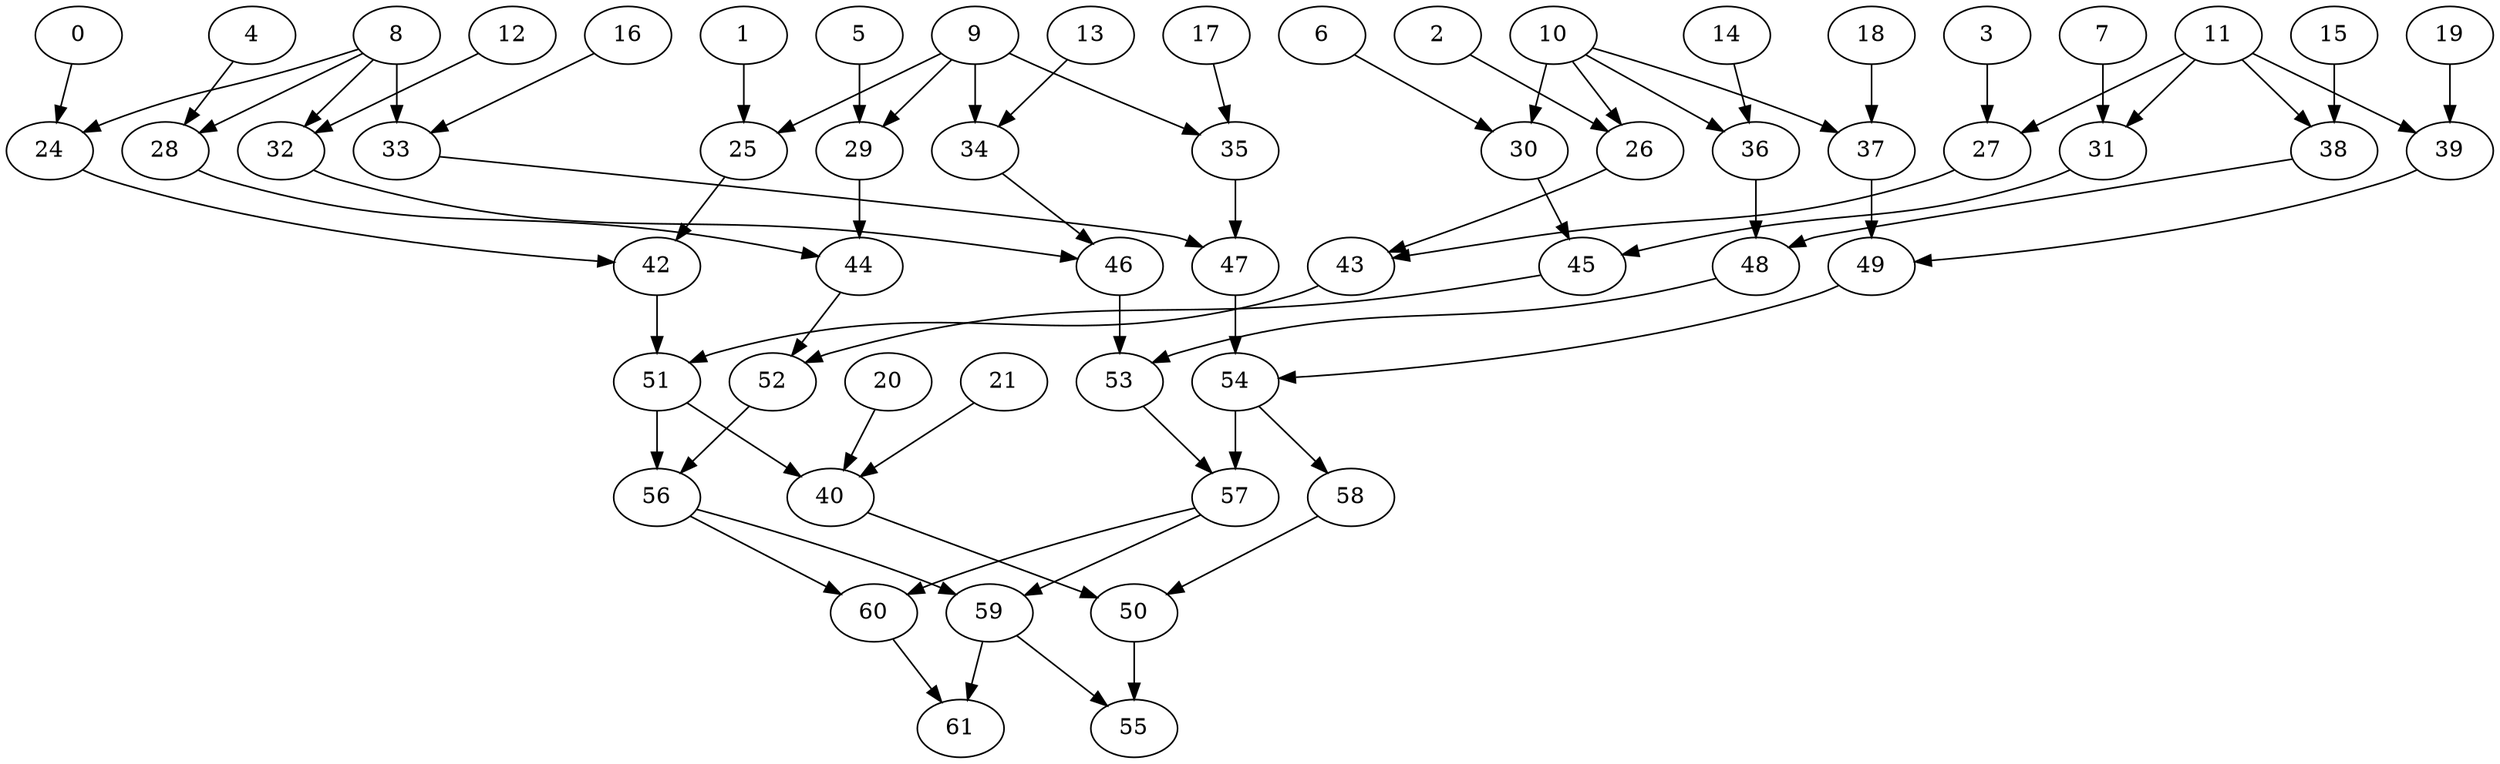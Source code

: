 digraph G {
    0;
    24;
    42;
    1;
    25;
    2;
    26;
    43;
    3;
    27;
    4;
    28;
    44;
    5;
    29;
    6;
    30;
    45;
    7;
    31;
    8;
    32;
    33;
    46;
    47;
    9;
    34;
    35;
    10;
    36;
    37;
    48;
    49;
    11;
    38;
    39;
    12;
    13;
    14;
    15;
    16;
    17;
    18;
    19;
    20;
    40;
    50;
    21;
    51;
    52;
    53;
    54;
    55;
    56;
    57;
    58;
    59;
    60;
    61;
    0 -> 24 [weight=0];
    24 -> 42 [weight=0];
    42 -> 51 [weight=3];
    1 -> 25 [weight=2];
    25 -> 42 [weight=0];
    2 -> 26 [weight=0];
    26 -> 43 [weight=0];
    43 -> 51 [weight=3];
    3 -> 27 [weight=1];
    27 -> 43 [weight=0];
    4 -> 28 [weight=0];
    28 -> 44 [weight=0];
    44 -> 52 [weight=0];
    5 -> 29 [weight=0];
    29 -> 44 [weight=3];
    6 -> 30 [weight=0];
    30 -> 45 [weight=0];
    45 -> 52 [weight=1];
    7 -> 31 [weight=1];
    31 -> 45 [weight=1];
    8 -> 24 [weight=0];
    8 -> 28 [weight=0];
    8 -> 32 [weight=0];
    8 -> 33 [weight=5];
    32 -> 46 [weight=1];
    33 -> 47 [weight=0];
    46 -> 53 [weight=7];
    47 -> 54 [weight=0];
    9 -> 25 [weight=1];
    9 -> 29 [weight=0];
    9 -> 34 [weight=2];
    9 -> 35 [weight=0];
    34 -> 46 [weight=0];
    35 -> 47 [weight=2];
    10 -> 26 [weight=0];
    10 -> 30 [weight=3];
    10 -> 36 [weight=1];
    10 -> 37 [weight=0];
    36 -> 48 [weight=5];
    37 -> 49 [weight=0];
    48 -> 53 [weight=0];
    49 -> 54 [weight=1];
    11 -> 27 [weight=2];
    11 -> 31 [weight=0];
    11 -> 38 [weight=0];
    11 -> 39 [weight=0];
    38 -> 48 [weight=0];
    39 -> 49 [weight=0];
    12 -> 32 [weight=0];
    13 -> 34 [weight=0];
    14 -> 36 [weight=0];
    15 -> 38 [weight=2];
    16 -> 33 [weight=0];
    17 -> 35 [weight=1];
    18 -> 37 [weight=1];
    19 -> 39 [weight=0];
    20 -> 40 [weight=1];
    40 -> 50 [weight=0];
    50 -> 55 [weight=8];
    21 -> 40 [weight=0];
    51 -> 40 [weight=1];
    51 -> 56 [weight=5];
    52 -> 56 [weight=2];
    53 -> 57 [weight=0];
    54 -> 57 [weight=7];
    54 -> 58 [weight=1];
    56 -> 59 [weight=2];
    56 -> 60 [weight=0];
    57 -> 59 [weight=0];
    57 -> 60 [weight=2];
    58 -> 50 [weight=0];
    59 -> 55 [weight=0];
    59 -> 61 [weight=0];
    60 -> 61 [weight=0];
}
